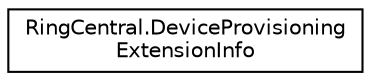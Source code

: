 digraph "Graphical Class Hierarchy"
{
 // LATEX_PDF_SIZE
  edge [fontname="Helvetica",fontsize="10",labelfontname="Helvetica",labelfontsize="10"];
  node [fontname="Helvetica",fontsize="10",shape=record];
  rankdir="LR";
  Node0 [label="RingCentral.DeviceProvisioning\lExtensionInfo",height=0.2,width=0.4,color="black", fillcolor="white", style="filled",URL="$classRingCentral_1_1DeviceProvisioningExtensionInfo.html",tooltip="Information on the extension, to which the phone number is assigned. Returned only for the request of..."];
}

